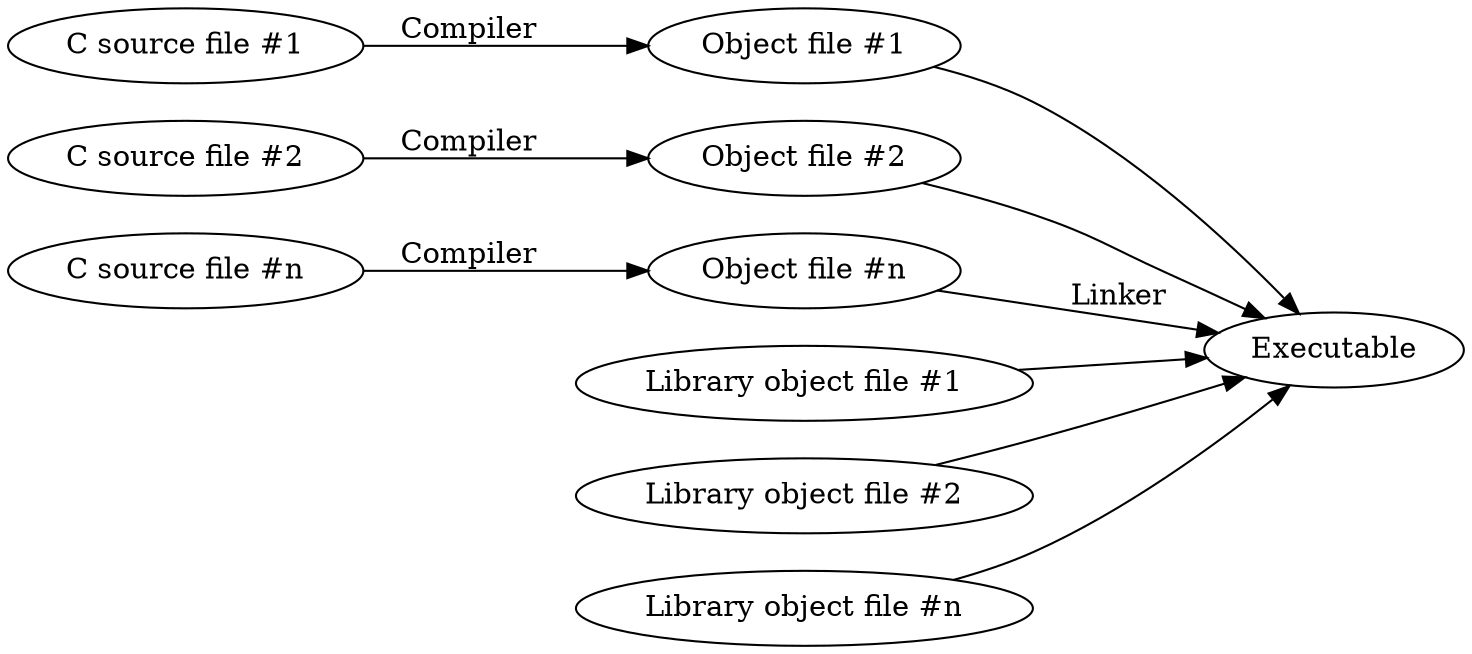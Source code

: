 digraph tc2 {
    rankdir="LR";
    "C source file #1" -> "Object file #1" [label="Compiler"];
    "C source file #2" -> "Object file #2" [label="Compiler"];
    "C source file #n" -> "Object file #n" [label="Compiler"];
    "Object file #1" -> "Executable";
    "Object file #2" -> "Executable";
    "Object file #n" -> "Executable" [label="Linker"];
    "Library object file #1" -> "Executable";
    "Library object file #2" -> "Executable";
    "Library object file #n" -> "Executable";
}

